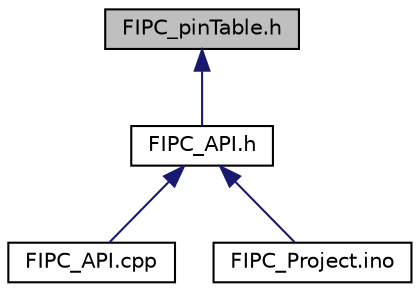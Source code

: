 digraph "FIPC_pinTable.h"
{
 // LATEX_PDF_SIZE
  edge [fontname="Helvetica",fontsize="10",labelfontname="Helvetica",labelfontsize="10"];
  node [fontname="Helvetica",fontsize="10",shape=record];
  Node1 [label="FIPC_pinTable.h",height=0.2,width=0.4,color="black", fillcolor="grey75", style="filled", fontcolor="black",tooltip="Definiciones de Hardware."];
  Node1 -> Node2 [dir="back",color="midnightblue",fontsize="10",style="solid",fontname="Helvetica"];
  Node2 [label="FIPC_API.h",height=0.2,width=0.4,color="black", fillcolor="white", style="filled",URL="$_f_i_p_c___a_p_i_8h.html",tooltip="Interfaz de aplicación del controlador."];
  Node2 -> Node3 [dir="back",color="midnightblue",fontsize="10",style="solid",fontname="Helvetica"];
  Node3 [label="FIPC_API.cpp",height=0.2,width=0.4,color="black", fillcolor="white", style="filled",URL="$_f_i_p_c___a_p_i_8cpp.html",tooltip="Interfaz de aplicación del controlador."];
  Node2 -> Node4 [dir="back",color="midnightblue",fontsize="10",style="solid",fontname="Helvetica"];
  Node4 [label="FIPC_Project.ino",height=0.2,width=0.4,color="black", fillcolor="white", style="filled",URL="$_f_i_p_c___project_8ino.html",tooltip="Programa principal del proyecto."];
}
